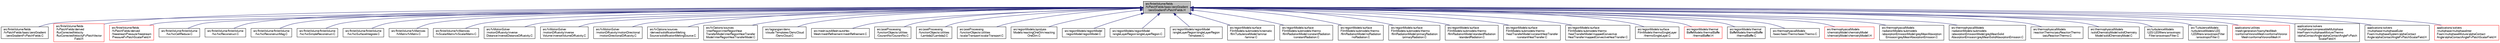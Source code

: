 digraph "src/finiteVolume/fields/fvPatchFields/basic/zeroGradient/zeroGradientFvPatchFields.H"
{
  bgcolor="transparent";
  edge [fontname="FreeSans",fontsize="10",labelfontname="FreeSans",labelfontsize="10"];
  node [fontname="FreeSans",fontsize="10",shape=record];
  Node188 [label="src/finiteVolume/fields\l/fvPatchFields/basic/zeroGradient\l/zeroGradientFvPatchFields.H",height=0.2,width=0.4,color="black", fillcolor="grey75", style="filled", fontcolor="black"];
  Node188 -> Node189 [dir="back",color="midnightblue",fontsize="10",style="solid",fontname="FreeSans"];
  Node189 [label="src/finiteVolume/fields\l/fvPatchFields/basic/zeroGradient\l/zeroGradientFvPatchFields.C",height=0.2,width=0.4,color="black",URL="$a01544.html"];
  Node188 -> Node190 [dir="back",color="midnightblue",fontsize="10",style="solid",fontname="FreeSans"];
  Node190 [label="src/finiteVolume/fields\l/fvPatchFields/derived\l/fluxCorrectedVelocity\l/fluxCorrectedVelocityFvPatchVector\lField.H",height=0.2,width=0.4,color="red",URL="$a01958.html"];
  Node188 -> Node192 [dir="back",color="midnightblue",fontsize="10",style="solid",fontname="FreeSans"];
  Node192 [label="src/finiteVolume/fields\l/fvPatchFields/derived\l/freestreamPressure/freestream\lPressureFvPatchScalarField.H",height=0.2,width=0.4,color="red",URL="$a01979.html"];
  Node188 -> Node194 [dir="back",color="midnightblue",fontsize="10",style="solid",fontname="FreeSans"];
  Node194 [label="src/finiteVolume/finiteVolume\l/fvc/fvcCellReduce.C",height=0.2,width=0.4,color="black",URL="$a02933.html"];
  Node188 -> Node195 [dir="back",color="midnightblue",fontsize="10",style="solid",fontname="FreeSans"];
  Node195 [label="src/finiteVolume/finiteVolume\l/fvc/fvcReconstruct.C",height=0.2,width=0.4,color="black",URL="$a02999.html"];
  Node188 -> Node196 [dir="back",color="midnightblue",fontsize="10",style="solid",fontname="FreeSans"];
  Node196 [label="src/finiteVolume/finiteVolume\l/fvc/fvcReconstructMag.C",height=0.2,width=0.4,color="black",URL="$a03005.html"];
  Node188 -> Node197 [dir="back",color="midnightblue",fontsize="10",style="solid",fontname="FreeSans"];
  Node197 [label="src/finiteVolume/finiteVolume\l/fvc/fvcSimpleReconstruct.C",height=0.2,width=0.4,color="black",URL="$a03008.html"];
  Node188 -> Node198 [dir="back",color="midnightblue",fontsize="10",style="solid",fontname="FreeSans"];
  Node198 [label="src/finiteVolume/finiteVolume\l/fvc/fvcSurfaceIntegrate.C",height=0.2,width=0.4,color="black",URL="$a03041.html"];
  Node188 -> Node199 [dir="back",color="midnightblue",fontsize="10",style="solid",fontname="FreeSans"];
  Node199 [label="src/finiteVolume/fvMatrices\l/fvMatrix/fvMatrix.C",height=0.2,width=0.4,color="black",URL="$a03278.html"];
  Node188 -> Node200 [dir="back",color="midnightblue",fontsize="10",style="solid",fontname="FreeSans"];
  Node200 [label="src/finiteVolume/fvMatrices\l/fvScalarMatrix/fvScalarMatrix.C",height=0.2,width=0.4,color="black",URL="$a03287.html"];
  Node188 -> Node201 [dir="back",color="midnightblue",fontsize="10",style="solid",fontname="FreeSans"];
  Node201 [label="src/fvMotionSolver\l/motionDiffusivity/inverse\lDistance/inverseDistanceDiffusivity.C",height=0.2,width=0.4,color="black",URL="$a04466.html"];
  Node188 -> Node202 [dir="back",color="midnightblue",fontsize="10",style="solid",fontname="FreeSans"];
  Node202 [label="src/fvMotionSolver\l/motionDiffusivity/inverse\lVolume/inverseVolumeDiffusivity.C",height=0.2,width=0.4,color="black",URL="$a04484.html"];
  Node188 -> Node203 [dir="back",color="midnightblue",fontsize="10",style="solid",fontname="FreeSans"];
  Node203 [label="src/fvMotionSolver\l/motionDiffusivity/motionDirectional\l/motionDirectionalDiffusivity.C",height=0.2,width=0.4,color="black",URL="$a04508.html"];
  Node188 -> Node204 [dir="back",color="midnightblue",fontsize="10",style="solid",fontname="FreeSans"];
  Node204 [label="src/fvOptions/sources\l/derived/solidificationMelting\lSource/solidificationMeltingSource.C",height=0.2,width=0.4,color="black",URL="$a04745.html"];
  Node188 -> Node205 [dir="back",color="midnightblue",fontsize="10",style="solid",fontname="FreeSans"];
  Node205 [label="src/fvOptions/sources\l/interRegion/interRegionHeat\lTransferModel/interRegionHeatTransfer\lModel/interRegionHeatTransferModel.C",height=0.2,width=0.4,color="black",URL="$a04796.html"];
  Node188 -> Node206 [dir="back",color="midnightblue",fontsize="10",style="solid",fontname="FreeSans"];
  Node206 [label="src/lagrangian/dsmc\l/clouds/Templates/DsmcCloud\l/DsmcCloud.C",height=0.2,width=0.4,color="black",URL="$a05024.html"];
  Node188 -> Node207 [dir="back",color="midnightblue",fontsize="10",style="solid",fontname="FreeSans"];
  Node207 [label="src/mesh/autoMesh/autoHex\lMesh/meshRefinement/meshRefinement.C",height=0.2,width=0.4,color="black",URL="$a06917.html"];
  Node188 -> Node208 [dir="back",color="midnightblue",fontsize="10",style="solid",fontname="FreeSans"];
  Node208 [label="src/postProcessing\l/functionObjects/utilities\l/CourantNo/CourantNo.C",height=0.2,width=0.4,color="black",URL="$a13706.html"];
  Node188 -> Node209 [dir="back",color="midnightblue",fontsize="10",style="solid",fontname="FreeSans"];
  Node209 [label="src/postProcessing\l/functionObjects/utilities\l/Lambda2/Lambda2.C",height=0.2,width=0.4,color="black",URL="$a39623.html"];
  Node188 -> Node210 [dir="back",color="midnightblue",fontsize="10",style="solid",fontname="FreeSans"];
  Node210 [label="src/postProcessing\l/functionObjects/utilities\l/scalarTransport/scalarTransport.C",height=0.2,width=0.4,color="black",URL="$a13832.html"];
  Node188 -> Node211 [dir="back",color="midnightblue",fontsize="10",style="solid",fontname="FreeSans"];
  Node211 [label="src/regionModels/pyrolysis\lModels/reactingOneDim/reacting\lOneDim.C",height=0.2,width=0.4,color="black",URL="$a14051.html"];
  Node188 -> Node212 [dir="back",color="midnightblue",fontsize="10",style="solid",fontname="FreeSans"];
  Node212 [label="src/regionModels/regionModel\l/regionModel/regionModel.C",height=0.2,width=0.4,color="black",URL="$a14084.html"];
  Node188 -> Node213 [dir="back",color="midnightblue",fontsize="10",style="solid",fontname="FreeSans"];
  Node213 [label="src/regionModels/regionModel\l/singleLayerRegion/singleLayerRegion.C",height=0.2,width=0.4,color="black",URL="$a14129.html"];
  Node188 -> Node214 [dir="back",color="midnightblue",fontsize="10",style="solid",fontname="FreeSans"];
  Node214 [label="src/regionModels/regionModel\l/singleLayerRegion/singleLayerRegion\lTemplates.C",height=0.2,width=0.4,color="black",URL="$a14135.html"];
  Node188 -> Node215 [dir="back",color="midnightblue",fontsize="10",style="solid",fontname="FreeSans"];
  Node215 [label="src/regionModels/surface\lFilmModels/submodels/kinematic\l/filmTurbulenceModel/laminar\l/laminar.C",height=0.2,width=0.4,color="black",URL="$a39167.html"];
  Node188 -> Node216 [dir="back",color="midnightblue",fontsize="10",style="solid",fontname="FreeSans"];
  Node216 [label="src/regionModels/surface\lFilmModels/submodels/thermo\l/filmRadiationModel/constantRadiation\l/constantRadiation.C",height=0.2,width=0.4,color="black",URL="$a14291.html"];
  Node188 -> Node217 [dir="back",color="midnightblue",fontsize="10",style="solid",fontname="FreeSans"];
  Node217 [label="src/regionModels/surface\lFilmModels/submodels/thermo\l/filmRadiationModel/noRadiation\l/noRadiation.C",height=0.2,width=0.4,color="black",URL="$a39671.html"];
  Node188 -> Node218 [dir="back",color="midnightblue",fontsize="10",style="solid",fontname="FreeSans"];
  Node218 [label="src/regionModels/surface\lFilmModels/submodels/thermo\l/filmRadiationModel/primaryRadiation\l/primaryRadiation.C",height=0.2,width=0.4,color="black",URL="$a14312.html"];
  Node188 -> Node219 [dir="back",color="midnightblue",fontsize="10",style="solid",fontname="FreeSans"];
  Node219 [label="src/regionModels/surface\lFilmModels/submodels/thermo\l/filmRadiationModel/standardRadiation\l/standardRadiation.C",height=0.2,width=0.4,color="black",URL="$a14318.html"];
  Node188 -> Node220 [dir="back",color="midnightblue",fontsize="10",style="solid",fontname="FreeSans"];
  Node220 [label="src/regionModels/surface\lFilmModels/submodels/thermo\l/heatTransferModel/constantHeatTransfer\l/constantHeatTransfer.C",height=0.2,width=0.4,color="black",URL="$a39413.html"];
  Node188 -> Node221 [dir="back",color="midnightblue",fontsize="10",style="solid",fontname="FreeSans"];
  Node221 [label="src/regionModels/surface\lFilmModels/submodels/thermo\l/heatTransferModel/mappedConvective\lHeatTransfer/mappedConvectiveHeatTransfer.C",height=0.2,width=0.4,color="black",URL="$a14360.html"];
  Node188 -> Node222 [dir="back",color="midnightblue",fontsize="10",style="solid",fontname="FreeSans"];
  Node222 [label="src/regionModels/surface\lFilmModels/thermoSingleLayer\l/thermoSingleLayer.C",height=0.2,width=0.4,color="black",URL="$a14405.html"];
  Node188 -> Node223 [dir="back",color="midnightblue",fontsize="10",style="solid",fontname="FreeSans"];
  Node223 [label="src/regionModels/thermal\lBaffleModels/thermalBaffle\l/thermalBaffleI.H",height=0.2,width=0.4,color="red",URL="$a14435.html"];
  Node188 -> Node225 [dir="back",color="midnightblue",fontsize="10",style="solid",fontname="FreeSans"];
  Node225 [label="src/regionModels/thermal\lBaffleModels/thermalBaffle\l/thermalBaffle.C",height=0.2,width=0.4,color="black",URL="$a14429.html"];
  Node188 -> Node226 [dir="back",color="midnightblue",fontsize="10",style="solid",fontname="FreeSans"];
  Node226 [label="src/thermophysicalModels\l/basic/basicThermo/basicThermo.C",height=0.2,width=0.4,color="black",URL="$a15383.html"];
  Node188 -> Node227 [dir="back",color="midnightblue",fontsize="10",style="solid",fontname="FreeSans"];
  Node227 [label="src/thermophysicalModels\l/chemistryModel/chemistryModel\l/chemistryModel/chemistryModelI.H",height=0.2,width=0.4,color="red",URL="$a15500.html"];
  Node188 -> Node244 [dir="back",color="midnightblue",fontsize="10",style="solid",fontname="FreeSans"];
  Node244 [label="src/thermophysicalModels\l/radiationModels/submodels\l/absorptionEmissionModel/greyMeanAbsorption\lEmission/greyMeanAbsorptionEmission.C",height=0.2,width=0.4,color="black",URL="$a16040.html"];
  Node188 -> Node245 [dir="back",color="midnightblue",fontsize="10",style="solid",fontname="FreeSans"];
  Node245 [label="src/thermophysicalModels\l/radiationModels/submodels\l/absorptionEmissionModel/greyMeanSolid\lAbsorptionEmission/greyMeanSolidAbsorptionEmission.C",height=0.2,width=0.4,color="black",URL="$a16046.html"];
  Node188 -> Node246 [dir="back",color="midnightblue",fontsize="10",style="solid",fontname="FreeSans"];
  Node246 [label="src/thermophysicalModels\l/reactionThermo/psiuReactionThermo\l/psiuReactionThermo.C",height=0.2,width=0.4,color="black",URL="$a16232.html"];
  Node188 -> Node247 [dir="back",color="midnightblue",fontsize="10",style="solid",fontname="FreeSans"];
  Node247 [label="src/thermophysicalModels\l/solidChemistryModel/solidChemistry\lModel/solidChemistryModel.C",height=0.2,width=0.4,color="black",URL="$a16283.html"];
  Node188 -> Node248 [dir="back",color="midnightblue",fontsize="10",style="solid",fontname="FreeSans"];
  Node248 [label="src/turbulenceModels\l/LES/LESfilters/anisotropic\lFilter/anisotropicFilter.C",height=0.2,width=0.4,color="black",URL="$a40520.html"];
  Node188 -> Node249 [dir="back",color="midnightblue",fontsize="10",style="solid",fontname="FreeSans"];
  Node249 [label="src/TurbulenceModels\l/turbulenceModels/LES\l/LESfilters/anisotropicFilter\l/anisotropicFilter.C",height=0.2,width=0.4,color="black",URL="$a40523.html"];
  Node188 -> Node250 [dir="back",color="midnightblue",fontsize="10",style="solid",fontname="FreeSans"];
  Node250 [label="applications/utilities\l/mesh/generation/foamyHexMesh\l/conformalVoronoiMesh/conformalVoronoi\lMesh/conformalVoronoiMesh.H",height=0.2,width=0.4,color="red",URL="$a18179.html"];
  Node188 -> Node265 [dir="back",color="midnightblue",fontsize="10",style="solid",fontname="FreeSans"];
  Node265 [label="applications/solvers\l/multiphase/compressibleMultiphase\lInterFoam/multiphaseMixtureThermo\l/alphaContactAngle/alphaContactAngleFvPatch\lScalarField.H",height=0.2,width=0.4,color="black",URL="$a39740.html"];
  Node188 -> Node266 [dir="back",color="midnightblue",fontsize="10",style="solid",fontname="FreeSans"];
  Node266 [label="applications/solvers\l/multiphase/multiphaseEuler\lFoam/multiphaseSystem/alphaContact\lAngle/alphaContactAngleFvPatchScalarField.H",height=0.2,width=0.4,color="black",URL="$a39743.html"];
  Node188 -> Node267 [dir="back",color="midnightblue",fontsize="10",style="solid",fontname="FreeSans"];
  Node267 [label="applications/solvers\l/multiphase/multiphaseInter\lFoam/multiphaseMixture/alphaContact\lAngle/alphaContactAngleFvPatchScalarField.H",height=0.2,width=0.4,color="red",URL="$a39746.html"];
}

